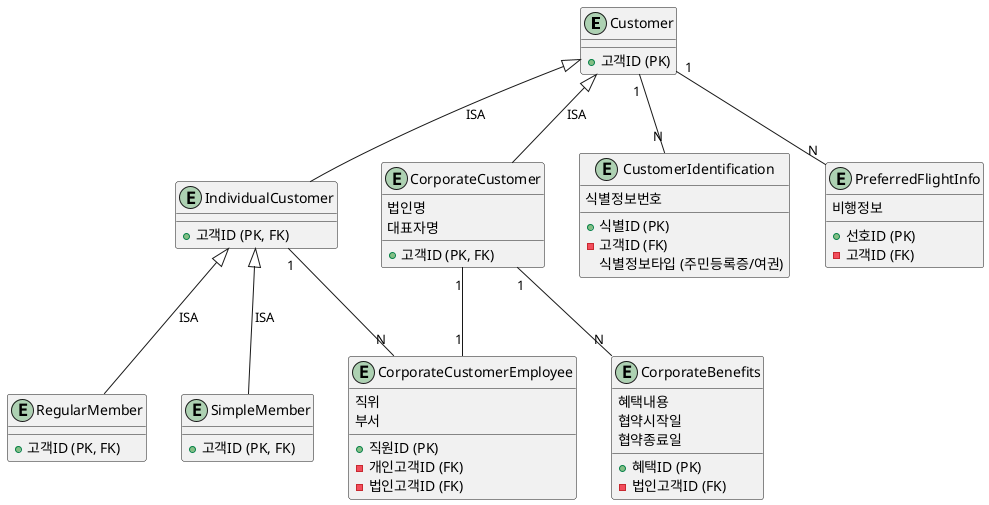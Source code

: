 @startuml

entity "Customer" as customer {
  +고객ID (PK)
}

entity "IndividualCustomer" as individualCustomer {
  +고객ID (PK, FK)
}

entity "RegularMember" as regularMember {
  +고객ID (PK, FK)
}

entity "SimpleMember" as simpleMember {
  +고객ID (PK, FK)
}

entity "CorporateCustomer" as corporateCustomer {
  +고객ID (PK, FK)
  법인명
  대표자명
}

entity "CustomerIdentification" as customerIdentification {
  +식별ID (PK)
  -고객ID (FK)
  식별정보타입 (주민등록증/여권)
  식별정보번호
}

entity "PreferredFlightInfo" as preferredFlightInfo {
  +선호ID (PK)
  -고객ID (FK)
  비행정보
}

entity "CorporateCustomerEmployee" as corporateCustomerEmployee {
  +직원ID (PK)
  -개인고객ID (FK)
  -법인고객ID (FK)
  직위
  부서
}

entity "CorporateBenefits" as corporateBenefits {
  +혜택ID (PK)
  -법인고객ID (FK)
  혜택내용
  협약시작일
  협약종료일
}

customer <|-- individualCustomer : ISA
customer <|-- corporateCustomer : ISA

individualCustomer <|-- regularMember : ISA
individualCustomer <|-- simpleMember : ISA

customer "1" -- "N" customerIdentification
customer "1" -- "N" preferredFlightInfo
individualCustomer "1" -- "N" corporateCustomerEmployee
corporateCustomer "1" -- "1" corporateCustomerEmployee
corporateCustomer "1" -- "N" corporateBenefits

@enduml
